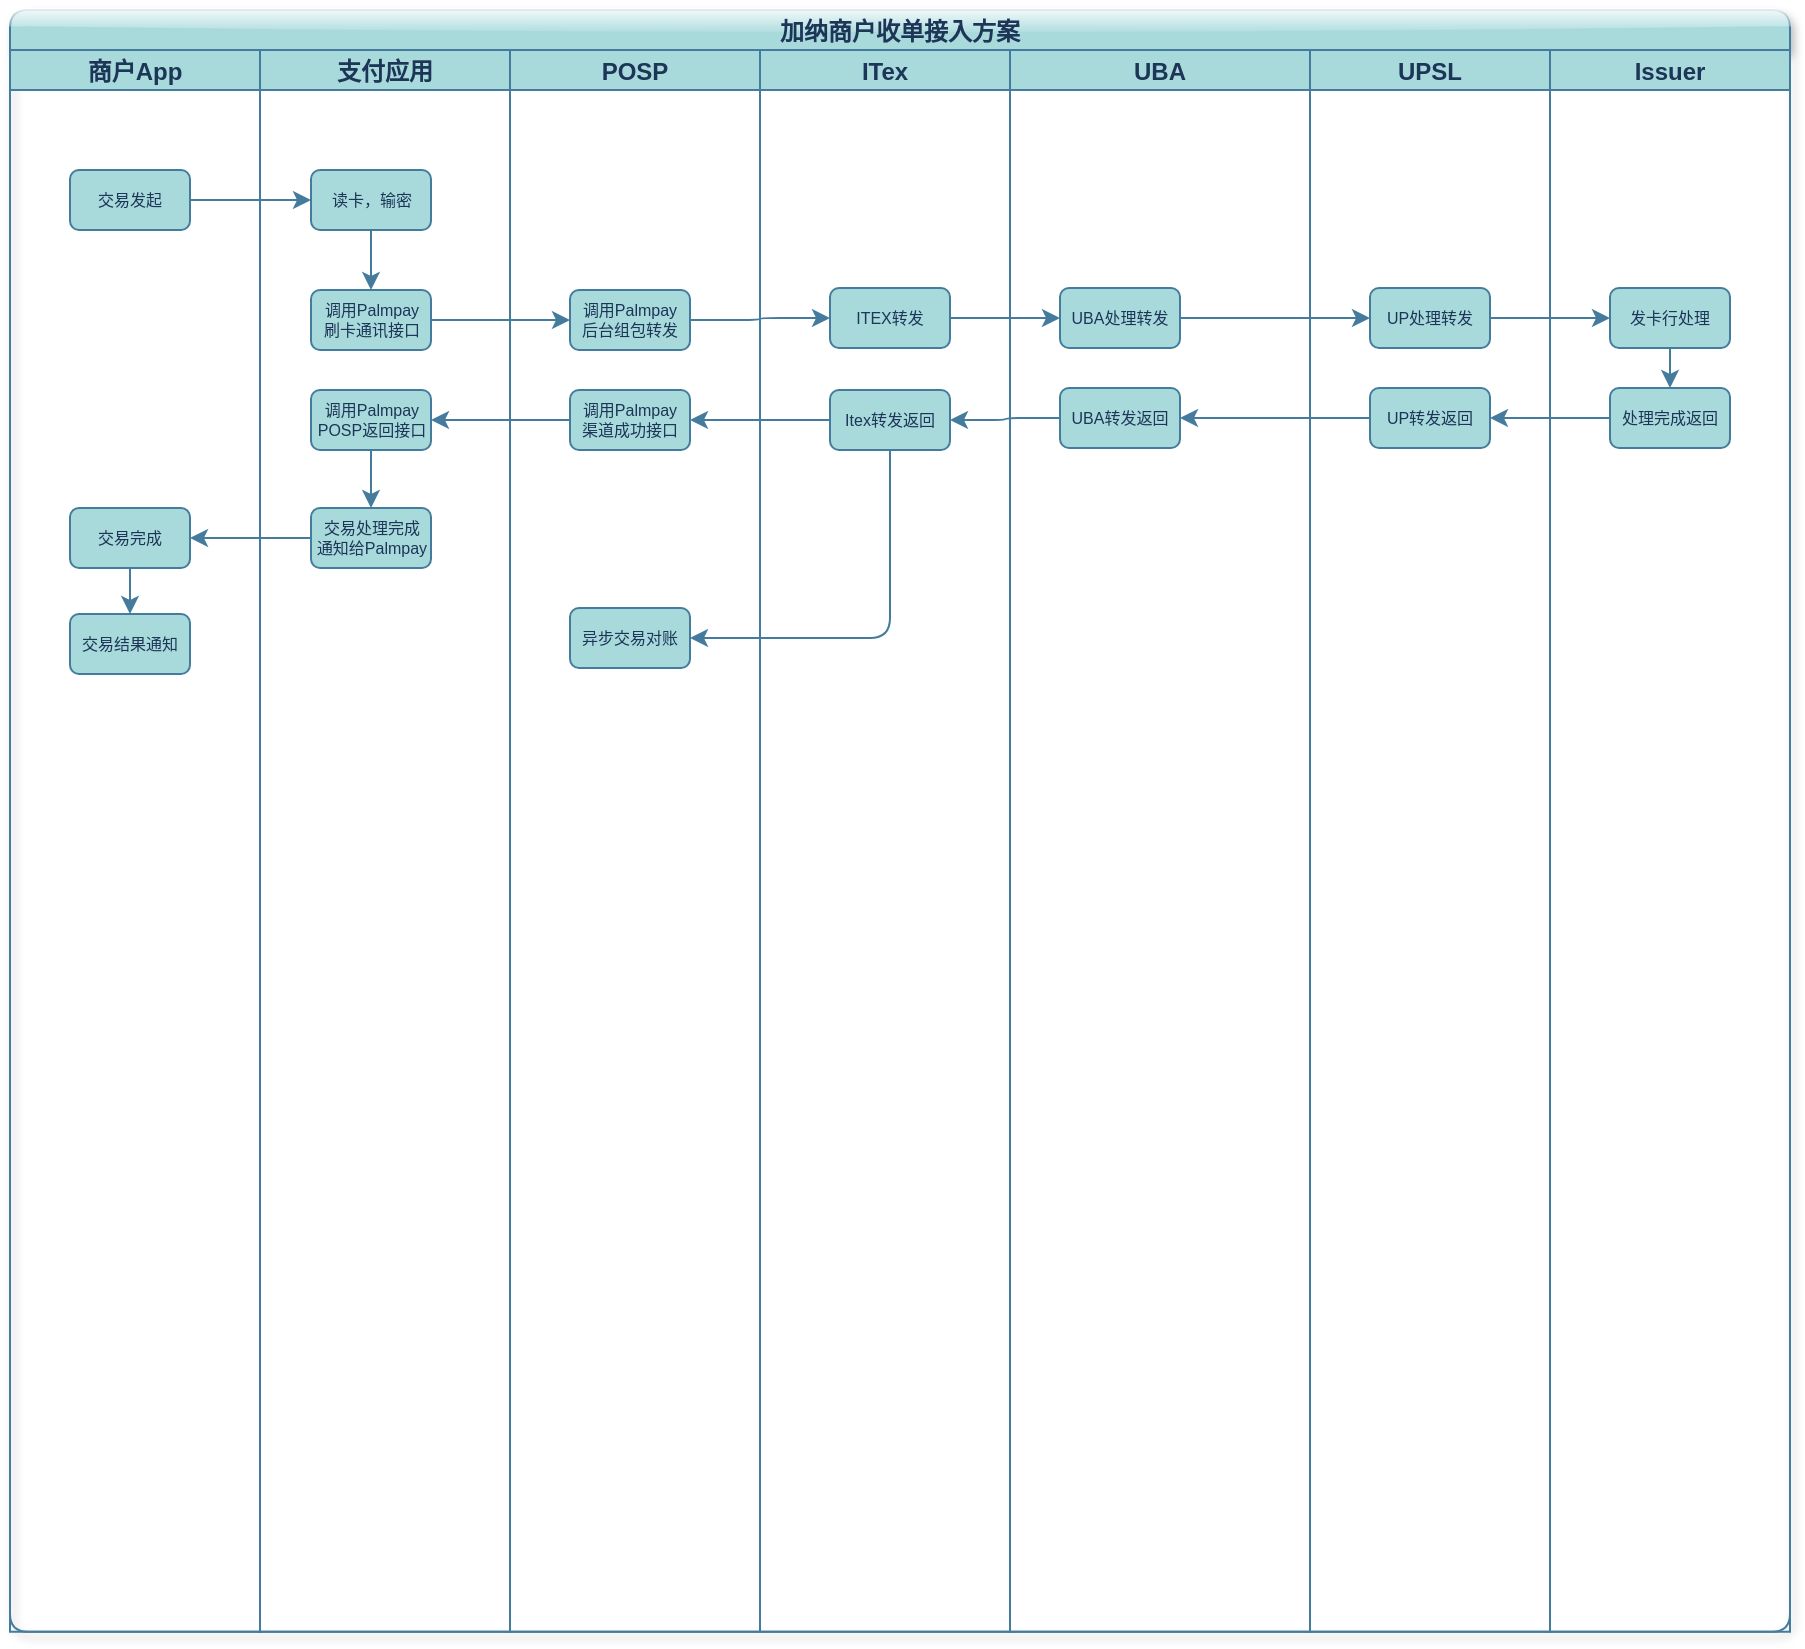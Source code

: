 <mxfile version="17.4.2" type="device"><diagram id="ov3RTaWTqiALzkEEXDlV" name="第 1 页"><mxGraphModel dx="2123" dy="3403" grid="1" gridSize="10" guides="1" tooltips="1" connect="1" arrows="1" fold="1" page="1" pageScale="1" pageWidth="827" pageHeight="1169" math="0" shadow="0"><root><mxCell id="0"/><mxCell id="1" parent="0"/><mxCell id="xZ_tQoV3Sb4ZdxUvqRbZ-2" value="加纳商户收单接入方案" style="swimlane;childLayout=stackLayout;resizeParent=1;resizeParentMax=0;startSize=20;rounded=1;sketch=0;fontColor=#1D3557;strokeColor=#457B9D;fillColor=#A8DADC;glass=1;shadow=1;aspect=fixed;" vertex="1" parent="1"><mxGeometry x="-340" y="-1670" width="890" height="810.91" as="geometry"><mxRectangle x="155" y="330" width="150" height="20" as="alternateBounds"/></mxGeometry></mxCell><mxCell id="xZ_tQoV3Sb4ZdxUvqRbZ-4" value="商户App" style="swimlane;startSize=20;rounded=0;sketch=0;fontColor=#1D3557;strokeColor=#457B9D;fillColor=#A8DADC;aspect=fixed;" vertex="1" parent="xZ_tQoV3Sb4ZdxUvqRbZ-2"><mxGeometry y="20" width="125" height="790.91" as="geometry"><mxRectangle y="20" width="30" height="460" as="alternateBounds"/></mxGeometry></mxCell><mxCell id="xZ_tQoV3Sb4ZdxUvqRbZ-9" value="交易发起" style="rounded=1;whiteSpace=wrap;html=1;sketch=0;fontColor=#1D3557;strokeColor=#457B9D;fillColor=#A8DADC;fontSize=8;" vertex="1" parent="xZ_tQoV3Sb4ZdxUvqRbZ-4"><mxGeometry x="30" y="60" width="60" height="30" as="geometry"/></mxCell><mxCell id="xZ_tQoV3Sb4ZdxUvqRbZ-10" value="交易完成" style="rounded=1;whiteSpace=wrap;html=1;sketch=0;fontColor=#1D3557;strokeColor=#457B9D;fillColor=#A8DADC;fontSize=8;" vertex="1" parent="xZ_tQoV3Sb4ZdxUvqRbZ-4"><mxGeometry x="30" y="229" width="60" height="30" as="geometry"/></mxCell><mxCell id="xZ_tQoV3Sb4ZdxUvqRbZ-11" value="交易结果通知" style="rounded=1;whiteSpace=wrap;html=1;sketch=0;fontColor=#1D3557;strokeColor=#457B9D;fillColor=#A8DADC;fontSize=8;" vertex="1" parent="xZ_tQoV3Sb4ZdxUvqRbZ-4"><mxGeometry x="30" y="282" width="60" height="30" as="geometry"/></mxCell><mxCell id="xZ_tQoV3Sb4ZdxUvqRbZ-12" style="edgeStyle=orthogonalEdgeStyle;curved=0;rounded=1;sketch=0;orthogonalLoop=1;jettySize=auto;html=1;exitX=0.5;exitY=1;exitDx=0;exitDy=0;entryX=0.5;entryY=0;entryDx=0;entryDy=0;fontSize=8;fontColor=#1D3557;strokeColor=#457B9D;fillColor=#A8DADC;" edge="1" parent="xZ_tQoV3Sb4ZdxUvqRbZ-4" source="xZ_tQoV3Sb4ZdxUvqRbZ-10" target="xZ_tQoV3Sb4ZdxUvqRbZ-11"><mxGeometry relative="1" as="geometry"/></mxCell><mxCell id="xZ_tQoV3Sb4ZdxUvqRbZ-13" value="支付应用" style="swimlane;startSize=20;rounded=0;sketch=0;fontColor=#1D3557;strokeColor=#457B9D;fillColor=#A8DADC;aspect=fixed;" vertex="1" parent="xZ_tQoV3Sb4ZdxUvqRbZ-2"><mxGeometry x="125" y="20" width="125" height="790.91" as="geometry"/></mxCell><mxCell id="xZ_tQoV3Sb4ZdxUvqRbZ-22" style="edgeStyle=orthogonalEdgeStyle;curved=0;rounded=1;sketch=0;orthogonalLoop=1;jettySize=auto;html=1;exitX=0.5;exitY=1;exitDx=0;exitDy=0;entryX=0.5;entryY=0;entryDx=0;entryDy=0;fontSize=8;fontColor=#1D3557;strokeColor=#457B9D;fillColor=#A8DADC;" edge="1" parent="xZ_tQoV3Sb4ZdxUvqRbZ-13" source="xZ_tQoV3Sb4ZdxUvqRbZ-23" target="xZ_tQoV3Sb4ZdxUvqRbZ-24"><mxGeometry relative="1" as="geometry"/></mxCell><mxCell id="xZ_tQoV3Sb4ZdxUvqRbZ-23" value="读卡，输密" style="rounded=1;whiteSpace=wrap;html=1;sketch=0;fontColor=#1D3557;strokeColor=#457B9D;fillColor=#A8DADC;fontSize=8;" vertex="1" parent="xZ_tQoV3Sb4ZdxUvqRbZ-13"><mxGeometry x="25.5" y="60" width="60" height="30" as="geometry"/></mxCell><mxCell id="xZ_tQoV3Sb4ZdxUvqRbZ-24" value="调用Palmpay&lt;br&gt;刷卡通讯接口" style="rounded=1;whiteSpace=wrap;html=1;sketch=0;fontColor=#1D3557;strokeColor=#457B9D;fillColor=#A8DADC;fontSize=8;" vertex="1" parent="xZ_tQoV3Sb4ZdxUvqRbZ-13"><mxGeometry x="25.5" y="120" width="60" height="30" as="geometry"/></mxCell><mxCell id="xZ_tQoV3Sb4ZdxUvqRbZ-25" style="edgeStyle=orthogonalEdgeStyle;curved=0;rounded=1;sketch=0;orthogonalLoop=1;jettySize=auto;html=1;exitX=0.5;exitY=1;exitDx=0;exitDy=0;fontSize=8;fontColor=#1D3557;strokeColor=#457B9D;fillColor=#A8DADC;" edge="1" parent="xZ_tQoV3Sb4ZdxUvqRbZ-13" source="xZ_tQoV3Sb4ZdxUvqRbZ-26" target="xZ_tQoV3Sb4ZdxUvqRbZ-27"><mxGeometry relative="1" as="geometry"/></mxCell><mxCell id="xZ_tQoV3Sb4ZdxUvqRbZ-26" value="调用Palmpay&lt;br&gt;POSP返回接口" style="rounded=1;whiteSpace=wrap;html=1;sketch=0;fontColor=#1D3557;strokeColor=#457B9D;fillColor=#A8DADC;fontSize=8;" vertex="1" parent="xZ_tQoV3Sb4ZdxUvqRbZ-13"><mxGeometry x="25.5" y="170" width="60" height="30" as="geometry"/></mxCell><mxCell id="xZ_tQoV3Sb4ZdxUvqRbZ-27" value="交易处理完成&lt;br&gt;通知给Palmpay" style="rounded=1;whiteSpace=wrap;html=1;sketch=0;fontColor=#1D3557;strokeColor=#457B9D;fillColor=#A8DADC;fontSize=8;" vertex="1" parent="xZ_tQoV3Sb4ZdxUvqRbZ-13"><mxGeometry x="25.5" y="229" width="60" height="30" as="geometry"/></mxCell><mxCell id="xZ_tQoV3Sb4ZdxUvqRbZ-28" value="POSP" style="swimlane;startSize=20;rounded=0;sketch=0;fontColor=#1D3557;strokeColor=#457B9D;fillColor=#A8DADC;aspect=fixed;" vertex="1" parent="xZ_tQoV3Sb4ZdxUvqRbZ-2"><mxGeometry x="250" y="20" width="125" height="790.91" as="geometry"/></mxCell><mxCell id="xZ_tQoV3Sb4ZdxUvqRbZ-36" value="调用Palmpay&lt;br&gt;后台组包转发" style="rounded=1;whiteSpace=wrap;html=1;sketch=0;fontColor=#1D3557;strokeColor=#457B9D;fillColor=#A8DADC;fontSize=8;" vertex="1" parent="xZ_tQoV3Sb4ZdxUvqRbZ-28"><mxGeometry x="30" y="120" width="60" height="30" as="geometry"/></mxCell><mxCell id="xZ_tQoV3Sb4ZdxUvqRbZ-37" value="调用Palmpay&lt;br&gt;渠道成功接口" style="rounded=1;whiteSpace=wrap;html=1;sketch=0;fontColor=#1D3557;strokeColor=#457B9D;fillColor=#A8DADC;fontSize=8;" vertex="1" parent="xZ_tQoV3Sb4ZdxUvqRbZ-28"><mxGeometry x="30" y="170" width="60" height="30" as="geometry"/></mxCell><mxCell id="xZ_tQoV3Sb4ZdxUvqRbZ-38" value="异步交易对账" style="rounded=1;whiteSpace=wrap;html=1;sketch=0;fontColor=#1D3557;strokeColor=#457B9D;fillColor=#A8DADC;fontSize=8;" vertex="1" parent="xZ_tQoV3Sb4ZdxUvqRbZ-28"><mxGeometry x="30" y="279" width="60" height="30" as="geometry"/></mxCell><mxCell id="xZ_tQoV3Sb4ZdxUvqRbZ-77" style="edgeStyle=orthogonalEdgeStyle;curved=0;rounded=1;sketch=0;orthogonalLoop=1;jettySize=auto;html=1;exitX=1;exitY=0.5;exitDx=0;exitDy=0;fontSize=8;fontColor=#1D3557;strokeColor=#457B9D;fillColor=#A8DADC;" edge="1" parent="xZ_tQoV3Sb4ZdxUvqRbZ-2" source="xZ_tQoV3Sb4ZdxUvqRbZ-24" target="xZ_tQoV3Sb4ZdxUvqRbZ-36"><mxGeometry relative="1" as="geometry"/></mxCell><mxCell id="xZ_tQoV3Sb4ZdxUvqRbZ-78" style="edgeStyle=orthogonalEdgeStyle;curved=0;rounded=1;sketch=0;orthogonalLoop=1;jettySize=auto;html=1;exitX=1;exitY=0.5;exitDx=0;exitDy=0;fontSize=8;fontColor=#1D3557;strokeColor=#457B9D;fillColor=#A8DADC;" edge="1" parent="xZ_tQoV3Sb4ZdxUvqRbZ-2" source="xZ_tQoV3Sb4ZdxUvqRbZ-9" target="xZ_tQoV3Sb4ZdxUvqRbZ-23"><mxGeometry relative="1" as="geometry"/></mxCell><mxCell id="xZ_tQoV3Sb4ZdxUvqRbZ-79" value="" style="edgeStyle=orthogonalEdgeStyle;curved=0;rounded=1;sketch=0;orthogonalLoop=1;jettySize=auto;html=1;fontSize=8;fontColor=#1D3557;strokeColor=#457B9D;fillColor=#A8DADC;" edge="1" parent="xZ_tQoV3Sb4ZdxUvqRbZ-2" source="xZ_tQoV3Sb4ZdxUvqRbZ-36" target="xZ_tQoV3Sb4ZdxUvqRbZ-43"><mxGeometry relative="1" as="geometry"/></mxCell><mxCell id="xZ_tQoV3Sb4ZdxUvqRbZ-80" style="edgeStyle=orthogonalEdgeStyle;curved=0;rounded=1;sketch=0;orthogonalLoop=1;jettySize=auto;html=1;exitX=1;exitY=0.5;exitDx=0;exitDy=0;entryX=0;entryY=0.5;entryDx=0;entryDy=0;fontSize=8;fontColor=#1D3557;strokeColor=#457B9D;fillColor=#A8DADC;" edge="1" parent="xZ_tQoV3Sb4ZdxUvqRbZ-2" source="xZ_tQoV3Sb4ZdxUvqRbZ-43" target="xZ_tQoV3Sb4ZdxUvqRbZ-47"><mxGeometry relative="1" as="geometry"/></mxCell><mxCell id="xZ_tQoV3Sb4ZdxUvqRbZ-81" style="edgeStyle=orthogonalEdgeStyle;curved=0;rounded=1;sketch=0;orthogonalLoop=1;jettySize=auto;html=1;exitX=1;exitY=0.5;exitDx=0;exitDy=0;entryX=0;entryY=0.5;entryDx=0;entryDy=0;fontSize=8;fontColor=#1D3557;strokeColor=#457B9D;fillColor=#A8DADC;" edge="1" parent="xZ_tQoV3Sb4ZdxUvqRbZ-2" source="xZ_tQoV3Sb4ZdxUvqRbZ-47" target="xZ_tQoV3Sb4ZdxUvqRbZ-52"><mxGeometry relative="1" as="geometry"/></mxCell><mxCell id="xZ_tQoV3Sb4ZdxUvqRbZ-82" style="edgeStyle=orthogonalEdgeStyle;curved=0;rounded=1;sketch=0;orthogonalLoop=1;jettySize=auto;html=1;exitX=0;exitY=0.5;exitDx=0;exitDy=0;entryX=1;entryY=0.5;entryDx=0;entryDy=0;fontSize=8;fontColor=#1D3557;strokeColor=#457B9D;fillColor=#A8DADC;" edge="1" parent="xZ_tQoV3Sb4ZdxUvqRbZ-2" source="xZ_tQoV3Sb4ZdxUvqRbZ-53" target="xZ_tQoV3Sb4ZdxUvqRbZ-48"><mxGeometry relative="1" as="geometry"/></mxCell><mxCell id="xZ_tQoV3Sb4ZdxUvqRbZ-83" style="edgeStyle=orthogonalEdgeStyle;curved=0;rounded=1;sketch=0;orthogonalLoop=1;jettySize=auto;html=1;exitX=0;exitY=0.5;exitDx=0;exitDy=0;fontSize=8;fontColor=#1D3557;strokeColor=#457B9D;fillColor=#A8DADC;" edge="1" parent="xZ_tQoV3Sb4ZdxUvqRbZ-2" source="xZ_tQoV3Sb4ZdxUvqRbZ-48" target="xZ_tQoV3Sb4ZdxUvqRbZ-42"><mxGeometry relative="1" as="geometry"/></mxCell><mxCell id="xZ_tQoV3Sb4ZdxUvqRbZ-84" style="edgeStyle=orthogonalEdgeStyle;curved=0;rounded=1;sketch=0;orthogonalLoop=1;jettySize=auto;html=1;exitX=0;exitY=0.5;exitDx=0;exitDy=0;fontSize=8;fontColor=#1D3557;strokeColor=#457B9D;fillColor=#A8DADC;" edge="1" parent="xZ_tQoV3Sb4ZdxUvqRbZ-2" source="xZ_tQoV3Sb4ZdxUvqRbZ-42" target="xZ_tQoV3Sb4ZdxUvqRbZ-37"><mxGeometry relative="1" as="geometry"/></mxCell><mxCell id="xZ_tQoV3Sb4ZdxUvqRbZ-85" style="edgeStyle=orthogonalEdgeStyle;curved=0;rounded=1;sketch=0;orthogonalLoop=1;jettySize=auto;html=1;exitX=0;exitY=0.5;exitDx=0;exitDy=0;entryX=1;entryY=0.5;entryDx=0;entryDy=0;fontSize=8;fontColor=#1D3557;strokeColor=#457B9D;fillColor=#A8DADC;" edge="1" parent="xZ_tQoV3Sb4ZdxUvqRbZ-2" source="xZ_tQoV3Sb4ZdxUvqRbZ-27" target="xZ_tQoV3Sb4ZdxUvqRbZ-10"><mxGeometry relative="1" as="geometry"/></mxCell><mxCell id="xZ_tQoV3Sb4ZdxUvqRbZ-86" style="edgeStyle=orthogonalEdgeStyle;curved=0;rounded=1;sketch=0;orthogonalLoop=1;jettySize=auto;html=1;exitX=0;exitY=0.5;exitDx=0;exitDy=0;entryX=1;entryY=0.5;entryDx=0;entryDy=0;fontSize=8;fontColor=#1D3557;strokeColor=#457B9D;fillColor=#A8DADC;" edge="1" parent="xZ_tQoV3Sb4ZdxUvqRbZ-2" source="xZ_tQoV3Sb4ZdxUvqRbZ-37" target="xZ_tQoV3Sb4ZdxUvqRbZ-26"><mxGeometry relative="1" as="geometry"/></mxCell><mxCell id="xZ_tQoV3Sb4ZdxUvqRbZ-87" style="edgeStyle=orthogonalEdgeStyle;curved=0;rounded=1;sketch=0;orthogonalLoop=1;jettySize=auto;html=1;exitX=0.5;exitY=1;exitDx=0;exitDy=0;entryX=1;entryY=0.5;entryDx=0;entryDy=0;fontSize=8;fontColor=#1D3557;strokeColor=#457B9D;fillColor=#A8DADC;" edge="1" parent="xZ_tQoV3Sb4ZdxUvqRbZ-2" source="xZ_tQoV3Sb4ZdxUvqRbZ-42" target="xZ_tQoV3Sb4ZdxUvqRbZ-38"><mxGeometry relative="1" as="geometry"/></mxCell><mxCell id="xZ_tQoV3Sb4ZdxUvqRbZ-88" style="edgeStyle=orthogonalEdgeStyle;curved=0;rounded=1;sketch=0;orthogonalLoop=1;jettySize=auto;html=1;exitX=1;exitY=0.5;exitDx=0;exitDy=0;fontSize=8;fontColor=#FF0000;strokeColor=#457B9D;fillColor=#A8DADC;" edge="1" parent="xZ_tQoV3Sb4ZdxUvqRbZ-2" source="xZ_tQoV3Sb4ZdxUvqRbZ-52" target="xZ_tQoV3Sb4ZdxUvqRbZ-58"><mxGeometry relative="1" as="geometry"/></mxCell><mxCell id="xZ_tQoV3Sb4ZdxUvqRbZ-89" style="edgeStyle=orthogonalEdgeStyle;curved=0;rounded=1;sketch=0;orthogonalLoop=1;jettySize=auto;html=1;exitX=0;exitY=0.5;exitDx=0;exitDy=0;fontSize=8;fontColor=#FF0000;strokeColor=#457B9D;fillColor=#A8DADC;" edge="1" parent="xZ_tQoV3Sb4ZdxUvqRbZ-2" source="xZ_tQoV3Sb4ZdxUvqRbZ-59" target="xZ_tQoV3Sb4ZdxUvqRbZ-53"><mxGeometry relative="1" as="geometry"/></mxCell><mxCell id="xZ_tQoV3Sb4ZdxUvqRbZ-41" value="ITex" style="swimlane;startSize=20;rounded=0;sketch=0;fontColor=#1D3557;strokeColor=#457B9D;fillColor=#A8DADC;aspect=fixed;" vertex="1" parent="xZ_tQoV3Sb4ZdxUvqRbZ-2"><mxGeometry x="375" y="20" width="125" height="790.91" as="geometry"/></mxCell><mxCell id="xZ_tQoV3Sb4ZdxUvqRbZ-42" value="Itex转发返回" style="rounded=1;whiteSpace=wrap;html=1;sketch=0;fontColor=#1D3557;strokeColor=#457B9D;fillColor=#A8DADC;fontSize=8;" vertex="1" parent="xZ_tQoV3Sb4ZdxUvqRbZ-41"><mxGeometry x="35" y="170" width="60" height="30" as="geometry"/></mxCell><mxCell id="xZ_tQoV3Sb4ZdxUvqRbZ-43" value="ITEX转发" style="rounded=1;whiteSpace=wrap;html=1;sketch=0;fontColor=#1D3557;strokeColor=#457B9D;fillColor=#A8DADC;fontSize=8;" vertex="1" parent="xZ_tQoV3Sb4ZdxUvqRbZ-41"><mxGeometry x="35" y="119" width="60" height="30" as="geometry"/></mxCell><mxCell id="xZ_tQoV3Sb4ZdxUvqRbZ-44" value="UBA" style="swimlane;startSize=20;rounded=0;sketch=0;fontColor=#1D3557;strokeColor=#457B9D;fillColor=#A8DADC;aspect=fixed;" vertex="1" parent="xZ_tQoV3Sb4ZdxUvqRbZ-2"><mxGeometry x="500" y="20" width="150" height="790.91" as="geometry"/></mxCell><mxCell id="xZ_tQoV3Sb4ZdxUvqRbZ-47" value="UBA处理转发" style="rounded=1;whiteSpace=wrap;html=1;sketch=0;fontColor=#1D3557;strokeColor=#457B9D;fillColor=#A8DADC;fontSize=8;" vertex="1" parent="xZ_tQoV3Sb4ZdxUvqRbZ-44"><mxGeometry x="25" y="119" width="60" height="30" as="geometry"/></mxCell><mxCell id="xZ_tQoV3Sb4ZdxUvqRbZ-48" value="UBA转发返回" style="rounded=1;whiteSpace=wrap;html=1;sketch=0;fontColor=#1D3557;strokeColor=#457B9D;fillColor=#A8DADC;fontSize=8;" vertex="1" parent="xZ_tQoV3Sb4ZdxUvqRbZ-44"><mxGeometry x="25" y="169" width="60" height="30" as="geometry"/></mxCell><mxCell id="xZ_tQoV3Sb4ZdxUvqRbZ-49" value="UPSL" style="swimlane;startSize=20;rounded=0;sketch=0;fontColor=#1D3557;strokeColor=#457B9D;fillColor=#A8DADC;aspect=fixed;" vertex="1" parent="xZ_tQoV3Sb4ZdxUvqRbZ-2"><mxGeometry x="650" y="20" width="120" height="790.91" as="geometry"/></mxCell><mxCell id="xZ_tQoV3Sb4ZdxUvqRbZ-52" value="UP处理转发" style="rounded=1;whiteSpace=wrap;html=1;sketch=0;fontColor=#1D3557;strokeColor=#457B9D;fillColor=#A8DADC;fontSize=8;" vertex="1" parent="xZ_tQoV3Sb4ZdxUvqRbZ-49"><mxGeometry x="30" y="119" width="60" height="30" as="geometry"/></mxCell><mxCell id="xZ_tQoV3Sb4ZdxUvqRbZ-53" value="UP转发返回" style="rounded=1;whiteSpace=wrap;html=1;sketch=0;fontColor=#1D3557;strokeColor=#457B9D;fillColor=#A8DADC;fontSize=8;" vertex="1" parent="xZ_tQoV3Sb4ZdxUvqRbZ-49"><mxGeometry x="30" y="169" width="60" height="30" as="geometry"/></mxCell><mxCell id="xZ_tQoV3Sb4ZdxUvqRbZ-54" value="Issuer" style="swimlane;startSize=20;rounded=0;sketch=0;fontColor=#1D3557;strokeColor=#457B9D;fillColor=#A8DADC;aspect=fixed;" vertex="1" parent="xZ_tQoV3Sb4ZdxUvqRbZ-2"><mxGeometry x="770" y="20" width="120" height="790.91" as="geometry"/></mxCell><mxCell id="xZ_tQoV3Sb4ZdxUvqRbZ-58" value="发卡行处理" style="rounded=1;whiteSpace=wrap;html=1;sketch=0;fontColor=#1D3557;strokeColor=#457B9D;fillColor=#A8DADC;fontSize=8;" vertex="1" parent="xZ_tQoV3Sb4ZdxUvqRbZ-54"><mxGeometry x="30" y="119" width="60" height="30" as="geometry"/></mxCell><mxCell id="xZ_tQoV3Sb4ZdxUvqRbZ-59" value="处理完成返回" style="rounded=1;whiteSpace=wrap;html=1;sketch=0;fontColor=#1D3557;strokeColor=#457B9D;fillColor=#A8DADC;fontSize=8;" vertex="1" parent="xZ_tQoV3Sb4ZdxUvqRbZ-54"><mxGeometry x="30" y="169" width="60" height="30" as="geometry"/></mxCell><mxCell id="xZ_tQoV3Sb4ZdxUvqRbZ-60" style="edgeStyle=orthogonalEdgeStyle;curved=0;rounded=1;sketch=0;orthogonalLoop=1;jettySize=auto;html=1;exitX=0.5;exitY=1;exitDx=0;exitDy=0;entryX=0.5;entryY=0;entryDx=0;entryDy=0;fontSize=8;fontColor=#1D3557;strokeColor=#457B9D;fillColor=#A8DADC;" edge="1" parent="xZ_tQoV3Sb4ZdxUvqRbZ-54" source="xZ_tQoV3Sb4ZdxUvqRbZ-58" target="xZ_tQoV3Sb4ZdxUvqRbZ-59"><mxGeometry relative="1" as="geometry"/></mxCell></root></mxGraphModel></diagram></mxfile>